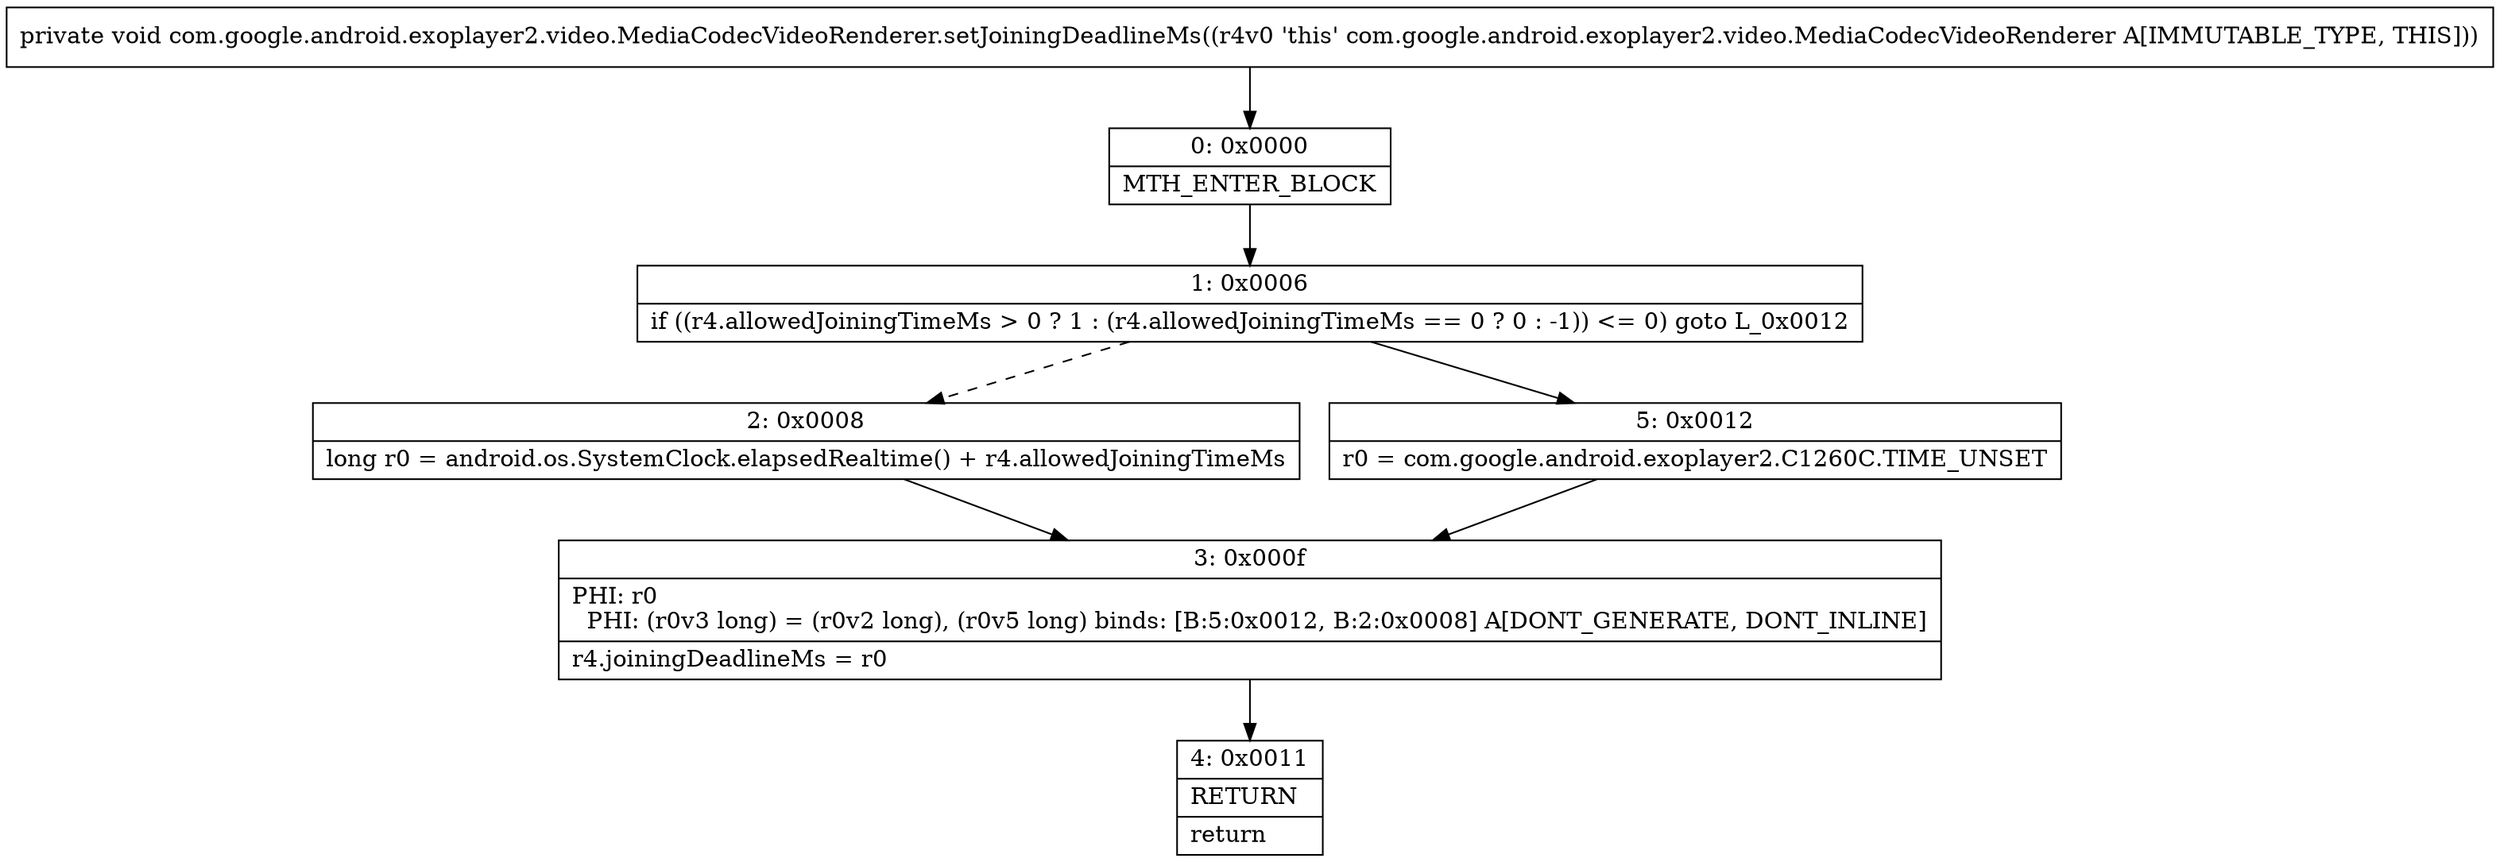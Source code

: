 digraph "CFG forcom.google.android.exoplayer2.video.MediaCodecVideoRenderer.setJoiningDeadlineMs()V" {
Node_0 [shape=record,label="{0\:\ 0x0000|MTH_ENTER_BLOCK\l}"];
Node_1 [shape=record,label="{1\:\ 0x0006|if ((r4.allowedJoiningTimeMs \> 0 ? 1 : (r4.allowedJoiningTimeMs == 0 ? 0 : \-1)) \<= 0) goto L_0x0012\l}"];
Node_2 [shape=record,label="{2\:\ 0x0008|long r0 = android.os.SystemClock.elapsedRealtime() + r4.allowedJoiningTimeMs\l}"];
Node_3 [shape=record,label="{3\:\ 0x000f|PHI: r0 \l  PHI: (r0v3 long) = (r0v2 long), (r0v5 long) binds: [B:5:0x0012, B:2:0x0008] A[DONT_GENERATE, DONT_INLINE]\l|r4.joiningDeadlineMs = r0\l}"];
Node_4 [shape=record,label="{4\:\ 0x0011|RETURN\l|return\l}"];
Node_5 [shape=record,label="{5\:\ 0x0012|r0 = com.google.android.exoplayer2.C1260C.TIME_UNSET\l}"];
MethodNode[shape=record,label="{private void com.google.android.exoplayer2.video.MediaCodecVideoRenderer.setJoiningDeadlineMs((r4v0 'this' com.google.android.exoplayer2.video.MediaCodecVideoRenderer A[IMMUTABLE_TYPE, THIS])) }"];
MethodNode -> Node_0;
Node_0 -> Node_1;
Node_1 -> Node_2[style=dashed];
Node_1 -> Node_5;
Node_2 -> Node_3;
Node_3 -> Node_4;
Node_5 -> Node_3;
}

